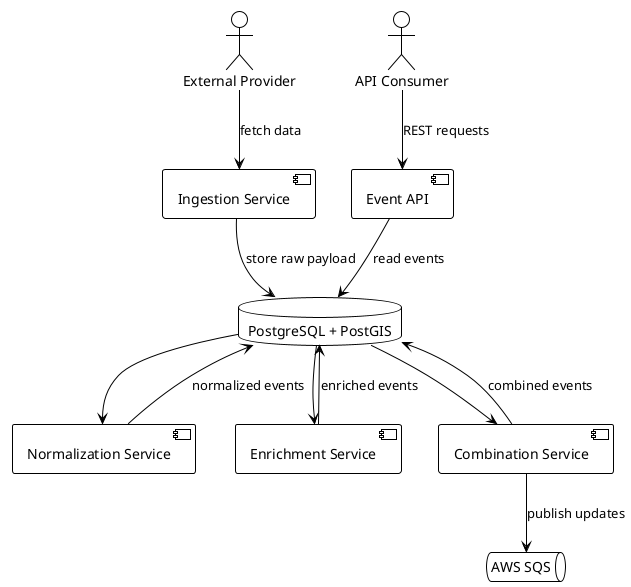 @startuml
!theme plain

actor "External Provider" as Provider
actor "API Consumer" as Consumer

component "Ingestion Service" as Ingestion
component "Normalization Service" as Normalization
component "Enrichment Service" as Enrichment
component "Combination Service" as Combination
component "Event API" as API
queue "AWS SQS" as SQS
database "PostgreSQL + PostGIS" as DB

Provider --> Ingestion : fetch data
Ingestion --> DB : store raw payload
DB --> Normalization
Normalization --> DB : normalized events
DB --> Enrichment
Enrichment --> DB : enriched events
DB --> Combination
Combination --> DB : combined events
API --> DB : read events
Combination --> SQS : publish updates
Consumer --> API : REST requests
@enduml
